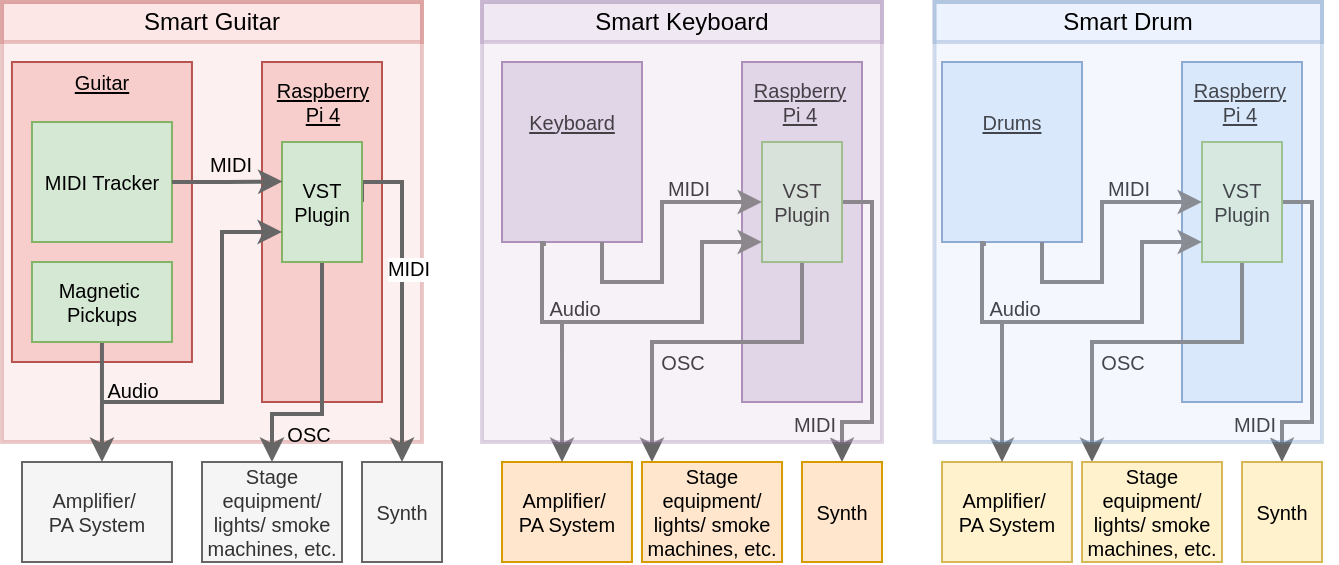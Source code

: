 <mxfile version="24.3.1" type="github">
  <diagram name="Page-1" id="hEFDqEOQeUKf8EPMvet5">
    <mxGraphModel dx="1743" dy="1583" grid="1" gridSize="10" guides="1" tooltips="1" connect="1" arrows="1" fold="1" page="1" pageScale="1" pageWidth="850" pageHeight="1100" math="0" shadow="0">
      <root>
        <mxCell id="0" />
        <mxCell id="1" parent="0" />
        <mxCell id="EUy8n02-vDI4mkvdKWN1-20" value="" style="rounded=0;whiteSpace=wrap;html=1;fillColor=#f8cecc;strokeColor=#b85450;opacity=30;strokeWidth=2;" vertex="1" parent="1">
          <mxGeometry x="-800" y="-900" width="210" height="220" as="geometry" />
        </mxCell>
        <mxCell id="jHZxE4_nvhRUDPhLf2d2-1" value="" style="rounded=0;whiteSpace=wrap;html=1;fillColor=#f8cecc;strokeColor=#b85450;fontSize=10;" parent="1" vertex="1">
          <mxGeometry x="-795.02" y="-870" width="90" height="150" as="geometry" />
        </mxCell>
        <mxCell id="jHZxE4_nvhRUDPhLf2d2-2" style="edgeStyle=orthogonalEdgeStyle;rounded=0;orthogonalLoop=1;jettySize=auto;html=1;fillColor=default;strokeWidth=2;strokeColor=#666666;fontSize=10;" parent="1" source="jHZxE4_nvhRUDPhLf2d2-6" target="jHZxE4_nvhRUDPhLf2d2-17" edge="1">
          <mxGeometry relative="1" as="geometry">
            <Array as="points">
              <mxPoint x="-725" y="-670" />
              <mxPoint x="-730" y="-670" />
            </Array>
          </mxGeometry>
        </mxCell>
        <mxCell id="jHZxE4_nvhRUDPhLf2d2-3" value="Audio" style="edgeLabel;html=1;align=center;verticalAlign=middle;resizable=0;points=[];fontSize=10;labelBackgroundColor=none;" parent="jHZxE4_nvhRUDPhLf2d2-2" vertex="1" connectable="0">
          <mxGeometry x="-0.235" y="-1" relative="1" as="geometry">
            <mxPoint x="16" y="1" as="offset" />
          </mxGeometry>
        </mxCell>
        <mxCell id="jHZxE4_nvhRUDPhLf2d2-4" value="MIDI Tracker" style="rounded=0;whiteSpace=wrap;html=1;fillColor=#d5e8d4;strokeColor=#82b366;fontSize=10;" parent="1" vertex="1">
          <mxGeometry x="-785.02" y="-840" width="70" height="60" as="geometry" />
        </mxCell>
        <mxCell id="jHZxE4_nvhRUDPhLf2d2-5" value="" style="rounded=0;whiteSpace=wrap;html=1;fillColor=#f8cecc;strokeColor=#b85450;fontSize=10;" parent="1" vertex="1">
          <mxGeometry x="-670" y="-870" width="60" height="170" as="geometry" />
        </mxCell>
        <mxCell id="jHZxE4_nvhRUDPhLf2d2-6" value="Magnetic&amp;nbsp;&lt;br style=&quot;font-size: 10px;&quot;&gt;Pickups" style="rounded=0;whiteSpace=wrap;html=1;fillColor=#d5e8d4;strokeColor=#82b366;fontSize=10;" parent="1" vertex="1">
          <mxGeometry x="-785.02" y="-770" width="70" height="40" as="geometry" />
        </mxCell>
        <mxCell id="jHZxE4_nvhRUDPhLf2d2-8" style="edgeStyle=orthogonalEdgeStyle;rounded=0;orthogonalLoop=1;jettySize=auto;html=1;fillColor=default;strokeWidth=2;strokeColor=#666666;fontSize=10;entryX=0.5;entryY=0;entryDx=0;entryDy=0;exitX=1;exitY=0.5;exitDx=0;exitDy=0;" parent="1" source="jHZxE4_nvhRUDPhLf2d2-12" target="jHZxE4_nvhRUDPhLf2d2-19" edge="1">
          <mxGeometry relative="1" as="geometry">
            <Array as="points">
              <mxPoint x="-600" y="-810" />
            </Array>
            <mxPoint x="-600" y="-800" as="sourcePoint" />
            <mxPoint x="-569.97" y="-775" as="targetPoint" />
          </mxGeometry>
        </mxCell>
        <mxCell id="jHZxE4_nvhRUDPhLf2d2-9" value="MIDI" style="edgeLabel;html=1;align=center;verticalAlign=middle;resizable=0;points=[];fontSize=10;" parent="jHZxE4_nvhRUDPhLf2d2-8" vertex="1" connectable="0">
          <mxGeometry x="-0.04" y="1" relative="1" as="geometry">
            <mxPoint x="2" y="-9" as="offset" />
          </mxGeometry>
        </mxCell>
        <mxCell id="jHZxE4_nvhRUDPhLf2d2-10" style="edgeStyle=orthogonalEdgeStyle;rounded=0;orthogonalLoop=1;jettySize=auto;html=1;exitX=0.5;exitY=1;exitDx=0;exitDy=0;fillColor=default;strokeWidth=2;strokeColor=#666666;fontSize=10;" parent="1" source="jHZxE4_nvhRUDPhLf2d2-12" target="jHZxE4_nvhRUDPhLf2d2-18" edge="1">
          <mxGeometry relative="1" as="geometry">
            <Array as="points">
              <mxPoint x="-640" y="-694" />
              <mxPoint x="-665" y="-694" />
            </Array>
            <mxPoint x="-640" y="-710" as="sourcePoint" />
          </mxGeometry>
        </mxCell>
        <mxCell id="jHZxE4_nvhRUDPhLf2d2-11" value="OSC" style="edgeLabel;html=1;align=center;verticalAlign=middle;resizable=0;points=[];fontSize=10;labelBackgroundColor=none;" parent="jHZxE4_nvhRUDPhLf2d2-10" vertex="1" connectable="0">
          <mxGeometry x="-0.127" y="-1" relative="1" as="geometry">
            <mxPoint x="-6" y="31" as="offset" />
          </mxGeometry>
        </mxCell>
        <mxCell id="jHZxE4_nvhRUDPhLf2d2-12" value="VST&lt;br style=&quot;font-size: 10px;&quot;&gt;Plugin" style="rounded=0;whiteSpace=wrap;html=1;fillColor=#d5e8d4;strokeColor=#82b366;fontSize=10;" parent="1" vertex="1">
          <mxGeometry x="-660" y="-830" width="40" height="60" as="geometry" />
        </mxCell>
        <mxCell id="jHZxE4_nvhRUDPhLf2d2-13" value="&lt;u style=&quot;font-size: 10px;&quot;&gt;Guitar&lt;/u&gt;" style="text;html=1;strokeColor=none;fillColor=none;align=center;verticalAlign=middle;whiteSpace=wrap;rounded=0;labelBackgroundColor=none;fontSize=10;" parent="1" vertex="1">
          <mxGeometry x="-775.02" y="-870" width="50" height="20" as="geometry" />
        </mxCell>
        <mxCell id="jHZxE4_nvhRUDPhLf2d2-16" value="&lt;u style=&quot;font-size: 10px;&quot;&gt;Raspberry &lt;br&gt;Pi 4&lt;/u&gt;" style="text;html=1;strokeColor=none;fillColor=none;align=center;verticalAlign=middle;whiteSpace=wrap;rounded=0;labelBackgroundColor=none;fontSize=10;" parent="1" vertex="1">
          <mxGeometry x="-687.5" y="-860" width="95" height="20" as="geometry" />
        </mxCell>
        <mxCell id="jHZxE4_nvhRUDPhLf2d2-17" value="Amplifier/&amp;nbsp;&lt;div&gt;PA System&lt;/div&gt;" style="rounded=0;whiteSpace=wrap;html=1;labelBackgroundColor=none;fillColor=#f5f5f5;strokeColor=#666666;fontSize=10;fontColor=#333333;" parent="1" vertex="1">
          <mxGeometry x="-790" y="-670" width="74.98" height="50" as="geometry" />
        </mxCell>
        <mxCell id="jHZxE4_nvhRUDPhLf2d2-18" value="Stage equipment/ lights/ smoke machines, etc." style="rounded=0;whiteSpace=wrap;html=1;labelBackgroundColor=none;fillColor=#f5f5f5;strokeColor=#666666;fontSize=10;fontColor=#333333;" parent="1" vertex="1">
          <mxGeometry x="-700" y="-670" width="70" height="50" as="geometry" />
        </mxCell>
        <mxCell id="jHZxE4_nvhRUDPhLf2d2-19" value="&lt;span style=&quot;font-weight: 400; font-size: 10px;&quot;&gt;Synth&lt;/span&gt;" style="rounded=0;whiteSpace=wrap;html=1;labelBackgroundColor=none;fontStyle=1;fillColor=#f5f5f5;strokeColor=#666666;fontSize=10;fontColor=#333333;" parent="1" vertex="1">
          <mxGeometry x="-620" y="-670" width="40" height="50" as="geometry" />
        </mxCell>
        <mxCell id="jHZxE4_nvhRUDPhLf2d2-20" style="edgeStyle=orthogonalEdgeStyle;rounded=0;orthogonalLoop=1;jettySize=auto;html=1;exitX=1;exitY=0.5;exitDx=0;exitDy=0;entryX=0.007;entryY=0.329;entryDx=0;entryDy=0;fillColor=default;strokeWidth=2;strokeColor=#666666;fontSize=10;entryPerimeter=0;" parent="1" source="jHZxE4_nvhRUDPhLf2d2-4" target="jHZxE4_nvhRUDPhLf2d2-12" edge="1">
          <mxGeometry relative="1" as="geometry" />
        </mxCell>
        <mxCell id="jHZxE4_nvhRUDPhLf2d2-21" value="&amp;nbsp;MIDI&amp;nbsp;" style="edgeLabel;html=1;align=center;verticalAlign=middle;resizable=0;points=[];fontSize=10;labelBackgroundColor=none;" parent="jHZxE4_nvhRUDPhLf2d2-20" vertex="1" connectable="0">
          <mxGeometry x="0.161" relative="1" as="geometry">
            <mxPoint x="-3" y="-9" as="offset" />
          </mxGeometry>
        </mxCell>
        <mxCell id="jHZxE4_nvhRUDPhLf2d2-22" value="" style="rounded=0;whiteSpace=wrap;html=1;fillColor=#e1d5e7;strokeColor=#9673a6;fontSize=10;" parent="1" vertex="1">
          <mxGeometry x="-550" y="-870" width="70" height="90" as="geometry" />
        </mxCell>
        <mxCell id="jHZxE4_nvhRUDPhLf2d2-23" value="" style="rounded=0;whiteSpace=wrap;html=1;fillColor=#e1d5e7;strokeColor=#9673a6;fontSize=10;" parent="1" vertex="1">
          <mxGeometry x="-430" y="-870" width="60" height="170" as="geometry" />
        </mxCell>
        <mxCell id="jHZxE4_nvhRUDPhLf2d2-25" style="edgeStyle=orthogonalEdgeStyle;rounded=0;orthogonalLoop=1;jettySize=auto;html=1;exitX=1;exitY=0.5;exitDx=0;exitDy=0;fillColor=default;strokeWidth=2;strokeColor=#666666;fontSize=10;entryX=0.5;entryY=0;entryDx=0;entryDy=0;" parent="1" source="jHZxE4_nvhRUDPhLf2d2-29" target="jHZxE4_nvhRUDPhLf2d2-35" edge="1">
          <mxGeometry relative="1" as="geometry">
            <Array as="points">
              <mxPoint x="-365" y="-800" />
              <mxPoint x="-365" y="-690" />
              <mxPoint x="-380" y="-690" />
            </Array>
          </mxGeometry>
        </mxCell>
        <mxCell id="jHZxE4_nvhRUDPhLf2d2-26" value="MIDI" style="edgeLabel;html=1;align=center;verticalAlign=middle;resizable=0;points=[];fontSize=10;" parent="jHZxE4_nvhRUDPhLf2d2-25" vertex="1" connectable="0">
          <mxGeometry x="-0.04" y="1" relative="1" as="geometry">
            <mxPoint x="-30" y="49" as="offset" />
          </mxGeometry>
        </mxCell>
        <mxCell id="jHZxE4_nvhRUDPhLf2d2-27" style="edgeStyle=orthogonalEdgeStyle;rounded=0;orthogonalLoop=1;jettySize=auto;html=1;exitX=0.5;exitY=1;exitDx=0;exitDy=0;fillColor=default;strokeWidth=2;strokeColor=#666666;fontSize=10;" parent="1" source="jHZxE4_nvhRUDPhLf2d2-29" target="jHZxE4_nvhRUDPhLf2d2-34" edge="1">
          <mxGeometry relative="1" as="geometry">
            <Array as="points">
              <mxPoint x="-400" y="-730" />
              <mxPoint x="-475" y="-730" />
            </Array>
            <mxPoint x="-420" y="-730" as="sourcePoint" />
          </mxGeometry>
        </mxCell>
        <mxCell id="jHZxE4_nvhRUDPhLf2d2-28" value="OSC" style="edgeLabel;html=1;align=center;verticalAlign=middle;resizable=0;points=[];fontSize=10;labelBackgroundColor=none;" parent="jHZxE4_nvhRUDPhLf2d2-27" vertex="1" connectable="0">
          <mxGeometry x="-0.127" y="-1" relative="1" as="geometry">
            <mxPoint x="-24" y="11" as="offset" />
          </mxGeometry>
        </mxCell>
        <mxCell id="jHZxE4_nvhRUDPhLf2d2-29" value="VST&lt;br style=&quot;font-size: 10px;&quot;&gt;Plugin" style="rounded=0;whiteSpace=wrap;html=1;fillColor=#d5e8d4;strokeColor=#82b366;fontSize=10;" parent="1" vertex="1">
          <mxGeometry x="-420" y="-830" width="40" height="60" as="geometry" />
        </mxCell>
        <mxCell id="jHZxE4_nvhRUDPhLf2d2-30" value="&lt;u style=&quot;font-size: 10px;&quot;&gt;Keyboard&lt;/u&gt;" style="text;html=1;strokeColor=none;fillColor=none;align=center;verticalAlign=middle;whiteSpace=wrap;rounded=0;labelBackgroundColor=none;fontSize=10;" parent="1" vertex="1">
          <mxGeometry x="-540" y="-850" width="50" height="20" as="geometry" />
        </mxCell>
        <mxCell id="jHZxE4_nvhRUDPhLf2d2-33" value="&lt;u style=&quot;font-size: 10px;&quot;&gt;Raspberry &lt;br&gt;Pi 4&lt;/u&gt;" style="text;html=1;strokeColor=none;fillColor=none;align=center;verticalAlign=middle;whiteSpace=wrap;rounded=0;labelBackgroundColor=none;fontSize=10;" parent="1" vertex="1">
          <mxGeometry x="-450" y="-860" width="97.5" height="20" as="geometry" />
        </mxCell>
        <mxCell id="jHZxE4_nvhRUDPhLf2d2-34" value="Stage equipment/ lights/ smoke machines, etc." style="rounded=0;whiteSpace=wrap;html=1;labelBackgroundColor=none;fillColor=#ffe6cc;strokeColor=#d79b00;fontSize=10;" parent="1" vertex="1">
          <mxGeometry x="-480" y="-670" width="70" height="50" as="geometry" />
        </mxCell>
        <mxCell id="jHZxE4_nvhRUDPhLf2d2-35" value="&lt;span style=&quot;font-weight: 400; font-size: 10px;&quot;&gt;Synth&lt;/span&gt;" style="rounded=0;whiteSpace=wrap;html=1;labelBackgroundColor=none;fontStyle=1;fillColor=#ffe6cc;strokeColor=#d79b00;fontSize=10;" parent="1" vertex="1">
          <mxGeometry x="-400" y="-670" width="40" height="50" as="geometry" />
        </mxCell>
        <mxCell id="jHZxE4_nvhRUDPhLf2d2-36" style="edgeStyle=orthogonalEdgeStyle;rounded=0;orthogonalLoop=1;jettySize=auto;html=1;entryX=0;entryY=0.5;entryDx=0;entryDy=0;fillColor=default;strokeWidth=2;strokeColor=#666666;fontSize=10;" parent="1" target="jHZxE4_nvhRUDPhLf2d2-29" edge="1">
          <mxGeometry relative="1" as="geometry">
            <mxPoint x="-500" y="-780" as="sourcePoint" />
            <Array as="points">
              <mxPoint x="-500" y="-780" />
              <mxPoint x="-500" y="-760" />
              <mxPoint x="-470" y="-760" />
              <mxPoint x="-470" y="-800" />
            </Array>
          </mxGeometry>
        </mxCell>
        <mxCell id="jHZxE4_nvhRUDPhLf2d2-37" value="&amp;nbsp;MIDI&amp;nbsp;" style="edgeLabel;html=1;align=center;verticalAlign=middle;resizable=0;points=[];fontSize=10;labelBackgroundColor=none;" parent="jHZxE4_nvhRUDPhLf2d2-36" vertex="1" connectable="0">
          <mxGeometry x="0.161" relative="1" as="geometry">
            <mxPoint x="13" y="-16" as="offset" />
          </mxGeometry>
        </mxCell>
        <mxCell id="jHZxE4_nvhRUDPhLf2d2-38" style="edgeStyle=orthogonalEdgeStyle;rounded=0;orthogonalLoop=1;jettySize=auto;html=1;fillColor=default;strokeWidth=2;strokeColor=#666666;fontSize=10;entryX=0;entryY=0.75;entryDx=0;entryDy=0;" parent="1" target="jHZxE4_nvhRUDPhLf2d2-12" edge="1">
          <mxGeometry relative="1" as="geometry">
            <mxPoint x="-750" y="-700" as="sourcePoint" />
            <mxPoint x="-660" y="-810" as="targetPoint" />
            <Array as="points">
              <mxPoint x="-690" y="-700" />
              <mxPoint x="-690" y="-785" />
            </Array>
          </mxGeometry>
        </mxCell>
        <mxCell id="jHZxE4_nvhRUDPhLf2d2-41" value="Amplifier/&amp;nbsp;&lt;div&gt;PA System&lt;/div&gt;" style="rounded=0;whiteSpace=wrap;html=1;labelBackgroundColor=none;fillColor=#ffe6cc;strokeColor=#d79b00;fontSize=10;" parent="1" vertex="1">
          <mxGeometry x="-550" y="-670" width="64.98" height="50" as="geometry" />
        </mxCell>
        <mxCell id="jHZxE4_nvhRUDPhLf2d2-42" style="edgeStyle=orthogonalEdgeStyle;rounded=0;orthogonalLoop=1;jettySize=auto;html=1;fillColor=default;strokeWidth=2;strokeColor=#666666;fontSize=10;exitX=0.307;exitY=1.005;exitDx=0;exitDy=0;exitPerimeter=0;" parent="1" source="jHZxE4_nvhRUDPhLf2d2-22" target="jHZxE4_nvhRUDPhLf2d2-29" edge="1">
          <mxGeometry relative="1" as="geometry">
            <mxPoint x="-495" y="-760" as="sourcePoint" />
            <Array as="points">
              <mxPoint x="-530" y="-779" />
              <mxPoint x="-530" y="-740" />
              <mxPoint x="-450" y="-740" />
              <mxPoint x="-450" y="-780" />
            </Array>
            <mxPoint x="-430" y="-780" as="targetPoint" />
          </mxGeometry>
        </mxCell>
        <mxCell id="jHZxE4_nvhRUDPhLf2d2-43" value="Audio" style="edgeLabel;html=1;align=center;verticalAlign=middle;resizable=0;points=[];fontSize=10;labelBackgroundColor=none;" parent="jHZxE4_nvhRUDPhLf2d2-42" vertex="1" connectable="0">
          <mxGeometry x="0.161" relative="1" as="geometry">
            <mxPoint x="-54" y="-7" as="offset" />
          </mxGeometry>
        </mxCell>
        <mxCell id="jHZxE4_nvhRUDPhLf2d2-45" style="edgeStyle=orthogonalEdgeStyle;rounded=0;orthogonalLoop=1;jettySize=auto;html=1;fillColor=default;strokeWidth=2;strokeColor=#666666;fontSize=10;exitX=0.307;exitY=1.005;exitDx=0;exitDy=0;exitPerimeter=0;entryX=0.462;entryY=0;entryDx=0;entryDy=0;entryPerimeter=0;" parent="1" target="jHZxE4_nvhRUDPhLf2d2-41" edge="1">
          <mxGeometry relative="1" as="geometry">
            <mxPoint x="-529" y="-780" as="sourcePoint" />
            <Array as="points">
              <mxPoint x="-530" y="-779" />
              <mxPoint x="-530" y="-740" />
              <mxPoint x="-520" y="-740" />
            </Array>
            <mxPoint x="-420" y="-780" as="targetPoint" />
          </mxGeometry>
        </mxCell>
        <mxCell id="EUy8n02-vDI4mkvdKWN1-1" value="" style="rounded=0;whiteSpace=wrap;html=1;fillColor=#dae8fc;strokeColor=#6c8ebf;fontSize=10;" vertex="1" parent="1">
          <mxGeometry x="-330" y="-870" width="70" height="90" as="geometry" />
        </mxCell>
        <mxCell id="EUy8n02-vDI4mkvdKWN1-2" value="" style="rounded=0;whiteSpace=wrap;html=1;fillColor=#dae8fc;strokeColor=#6c8ebf;fontSize=10;" vertex="1" parent="1">
          <mxGeometry x="-210" y="-870" width="60" height="170" as="geometry" />
        </mxCell>
        <mxCell id="EUy8n02-vDI4mkvdKWN1-3" style="edgeStyle=orthogonalEdgeStyle;rounded=0;orthogonalLoop=1;jettySize=auto;html=1;exitX=1;exitY=0.5;exitDx=0;exitDy=0;fillColor=default;strokeWidth=2;strokeColor=#666666;fontSize=10;entryX=0.5;entryY=0;entryDx=0;entryDy=0;" edge="1" parent="1" source="EUy8n02-vDI4mkvdKWN1-7" target="EUy8n02-vDI4mkvdKWN1-11">
          <mxGeometry relative="1" as="geometry">
            <Array as="points">
              <mxPoint x="-145" y="-800" />
              <mxPoint x="-145" y="-690" />
              <mxPoint x="-160" y="-690" />
            </Array>
          </mxGeometry>
        </mxCell>
        <mxCell id="EUy8n02-vDI4mkvdKWN1-4" value="MIDI" style="edgeLabel;html=1;align=center;verticalAlign=middle;resizable=0;points=[];fontSize=10;" vertex="1" connectable="0" parent="EUy8n02-vDI4mkvdKWN1-3">
          <mxGeometry x="-0.04" y="1" relative="1" as="geometry">
            <mxPoint x="-30" y="49" as="offset" />
          </mxGeometry>
        </mxCell>
        <mxCell id="EUy8n02-vDI4mkvdKWN1-5" style="edgeStyle=orthogonalEdgeStyle;rounded=0;orthogonalLoop=1;jettySize=auto;html=1;exitX=0.5;exitY=1;exitDx=0;exitDy=0;fillColor=default;strokeWidth=2;strokeColor=#666666;fontSize=10;" edge="1" parent="1" source="EUy8n02-vDI4mkvdKWN1-7" target="EUy8n02-vDI4mkvdKWN1-10">
          <mxGeometry relative="1" as="geometry">
            <Array as="points">
              <mxPoint x="-180" y="-730" />
              <mxPoint x="-255" y="-730" />
            </Array>
            <mxPoint x="-200" y="-730" as="sourcePoint" />
          </mxGeometry>
        </mxCell>
        <mxCell id="EUy8n02-vDI4mkvdKWN1-6" value="OSC" style="edgeLabel;html=1;align=center;verticalAlign=middle;resizable=0;points=[];fontSize=10;labelBackgroundColor=none;" vertex="1" connectable="0" parent="EUy8n02-vDI4mkvdKWN1-5">
          <mxGeometry x="-0.127" y="-1" relative="1" as="geometry">
            <mxPoint x="-24" y="11" as="offset" />
          </mxGeometry>
        </mxCell>
        <mxCell id="EUy8n02-vDI4mkvdKWN1-7" value="VST&lt;br style=&quot;font-size: 10px;&quot;&gt;Plugin" style="rounded=0;whiteSpace=wrap;html=1;fillColor=#d5e8d4;strokeColor=#82b366;fontSize=10;" vertex="1" parent="1">
          <mxGeometry x="-200" y="-830" width="40" height="60" as="geometry" />
        </mxCell>
        <mxCell id="EUy8n02-vDI4mkvdKWN1-8" value="&lt;u&gt;Drums&lt;/u&gt;" style="text;html=1;strokeColor=none;fillColor=none;align=center;verticalAlign=middle;whiteSpace=wrap;rounded=0;labelBackgroundColor=none;fontSize=10;" vertex="1" parent="1">
          <mxGeometry x="-320" y="-850" width="50" height="20" as="geometry" />
        </mxCell>
        <mxCell id="EUy8n02-vDI4mkvdKWN1-9" value="&lt;u style=&quot;font-size: 10px;&quot;&gt;Raspberry &lt;br&gt;Pi 4&lt;/u&gt;" style="text;html=1;strokeColor=none;fillColor=none;align=center;verticalAlign=middle;whiteSpace=wrap;rounded=0;labelBackgroundColor=none;fontSize=10;" vertex="1" parent="1">
          <mxGeometry x="-230" y="-860" width="97.5" height="20" as="geometry" />
        </mxCell>
        <mxCell id="EUy8n02-vDI4mkvdKWN1-10" value="Stage equipment/ lights/ smoke machines, etc." style="rounded=0;whiteSpace=wrap;html=1;labelBackgroundColor=none;fillColor=#fff2cc;strokeColor=#d6b656;fontSize=10;" vertex="1" parent="1">
          <mxGeometry x="-260" y="-670" width="70" height="50" as="geometry" />
        </mxCell>
        <mxCell id="EUy8n02-vDI4mkvdKWN1-11" value="&lt;span style=&quot;font-weight: 400; font-size: 10px;&quot;&gt;Synth&lt;/span&gt;" style="rounded=0;whiteSpace=wrap;html=1;labelBackgroundColor=none;fontStyle=1;fillColor=#fff2cc;strokeColor=#d6b656;fontSize=10;" vertex="1" parent="1">
          <mxGeometry x="-180" y="-670" width="40" height="50" as="geometry" />
        </mxCell>
        <mxCell id="EUy8n02-vDI4mkvdKWN1-12" style="edgeStyle=orthogonalEdgeStyle;rounded=0;orthogonalLoop=1;jettySize=auto;html=1;entryX=0;entryY=0.5;entryDx=0;entryDy=0;fillColor=default;strokeWidth=2;strokeColor=#666666;fontSize=10;" edge="1" parent="1" target="EUy8n02-vDI4mkvdKWN1-7">
          <mxGeometry relative="1" as="geometry">
            <mxPoint x="-280" y="-780" as="sourcePoint" />
            <Array as="points">
              <mxPoint x="-280" y="-780" />
              <mxPoint x="-280" y="-760" />
              <mxPoint x="-250" y="-760" />
              <mxPoint x="-250" y="-800" />
            </Array>
          </mxGeometry>
        </mxCell>
        <mxCell id="EUy8n02-vDI4mkvdKWN1-13" value="&amp;nbsp;MIDI&amp;nbsp;" style="edgeLabel;html=1;align=center;verticalAlign=middle;resizable=0;points=[];fontSize=10;labelBackgroundColor=none;" vertex="1" connectable="0" parent="EUy8n02-vDI4mkvdKWN1-12">
          <mxGeometry x="0.161" relative="1" as="geometry">
            <mxPoint x="13" y="-16" as="offset" />
          </mxGeometry>
        </mxCell>
        <mxCell id="EUy8n02-vDI4mkvdKWN1-14" value="Amplifier/&amp;nbsp;&lt;div&gt;PA System&lt;/div&gt;" style="rounded=0;whiteSpace=wrap;html=1;labelBackgroundColor=none;fillColor=#fff2cc;strokeColor=#d6b656;fontSize=10;" vertex="1" parent="1">
          <mxGeometry x="-330" y="-670" width="64.98" height="50" as="geometry" />
        </mxCell>
        <mxCell id="EUy8n02-vDI4mkvdKWN1-15" style="edgeStyle=orthogonalEdgeStyle;rounded=0;orthogonalLoop=1;jettySize=auto;html=1;fillColor=default;strokeWidth=2;strokeColor=#666666;fontSize=10;exitX=0.307;exitY=1.005;exitDx=0;exitDy=0;exitPerimeter=0;" edge="1" parent="1" source="EUy8n02-vDI4mkvdKWN1-1" target="EUy8n02-vDI4mkvdKWN1-7">
          <mxGeometry relative="1" as="geometry">
            <mxPoint x="-275" y="-760" as="sourcePoint" />
            <Array as="points">
              <mxPoint x="-310" y="-779" />
              <mxPoint x="-310" y="-740" />
              <mxPoint x="-230" y="-740" />
              <mxPoint x="-230" y="-780" />
            </Array>
            <mxPoint x="-210" y="-780" as="targetPoint" />
          </mxGeometry>
        </mxCell>
        <mxCell id="EUy8n02-vDI4mkvdKWN1-16" value="Audio" style="edgeLabel;html=1;align=center;verticalAlign=middle;resizable=0;points=[];fontSize=10;labelBackgroundColor=none;" vertex="1" connectable="0" parent="EUy8n02-vDI4mkvdKWN1-15">
          <mxGeometry x="0.161" relative="1" as="geometry">
            <mxPoint x="-54" y="-7" as="offset" />
          </mxGeometry>
        </mxCell>
        <mxCell id="EUy8n02-vDI4mkvdKWN1-17" style="edgeStyle=orthogonalEdgeStyle;rounded=0;orthogonalLoop=1;jettySize=auto;html=1;fillColor=default;strokeWidth=2;strokeColor=#666666;fontSize=10;exitX=0.307;exitY=1.005;exitDx=0;exitDy=0;exitPerimeter=0;entryX=0.462;entryY=0;entryDx=0;entryDy=0;entryPerimeter=0;" edge="1" parent="1" target="EUy8n02-vDI4mkvdKWN1-14">
          <mxGeometry relative="1" as="geometry">
            <mxPoint x="-309" y="-780" as="sourcePoint" />
            <Array as="points">
              <mxPoint x="-310" y="-779" />
              <mxPoint x="-310" y="-740" />
              <mxPoint x="-300" y="-740" />
            </Array>
            <mxPoint x="-200" y="-780" as="targetPoint" />
          </mxGeometry>
        </mxCell>
        <mxCell id="EUy8n02-vDI4mkvdKWN1-21" value="Smart Guitar" style="rounded=0;whiteSpace=wrap;html=1;fillColor=#f8cecc;strokeColor=#b85450;opacity=30;strokeWidth=2;" vertex="1" parent="1">
          <mxGeometry x="-800" y="-900" width="210" height="20" as="geometry" />
        </mxCell>
        <mxCell id="EUy8n02-vDI4mkvdKWN1-22" value="" style="rounded=0;whiteSpace=wrap;html=1;fillColor=#e1d5e7;strokeColor=#9673a6;opacity=30;strokeWidth=2;" vertex="1" parent="1">
          <mxGeometry x="-560" y="-900" width="200" height="220" as="geometry" />
        </mxCell>
        <mxCell id="EUy8n02-vDI4mkvdKWN1-23" value="Smart Keyboard" style="rounded=0;whiteSpace=wrap;html=1;fillColor=#e1d5e7;strokeColor=#9673a6;opacity=30;strokeWidth=2;" vertex="1" parent="1">
          <mxGeometry x="-560" y="-900" width="200" height="20" as="geometry" />
        </mxCell>
        <mxCell id="EUy8n02-vDI4mkvdKWN1-24" value="" style="rounded=0;whiteSpace=wrap;html=1;fillColor=#dae8fc;strokeColor=#6c8ebf;opacity=30;strokeWidth=2;" vertex="1" parent="1">
          <mxGeometry x="-333.75" y="-900" width="193.75" height="220" as="geometry" />
        </mxCell>
        <mxCell id="EUy8n02-vDI4mkvdKWN1-25" value="Smart Drum" style="rounded=0;whiteSpace=wrap;html=1;fillColor=#dae8fc;strokeColor=#6c8ebf;opacity=30;strokeWidth=2;" vertex="1" parent="1">
          <mxGeometry x="-333.75" y="-900" width="193.75" height="20" as="geometry" />
        </mxCell>
      </root>
    </mxGraphModel>
  </diagram>
</mxfile>
